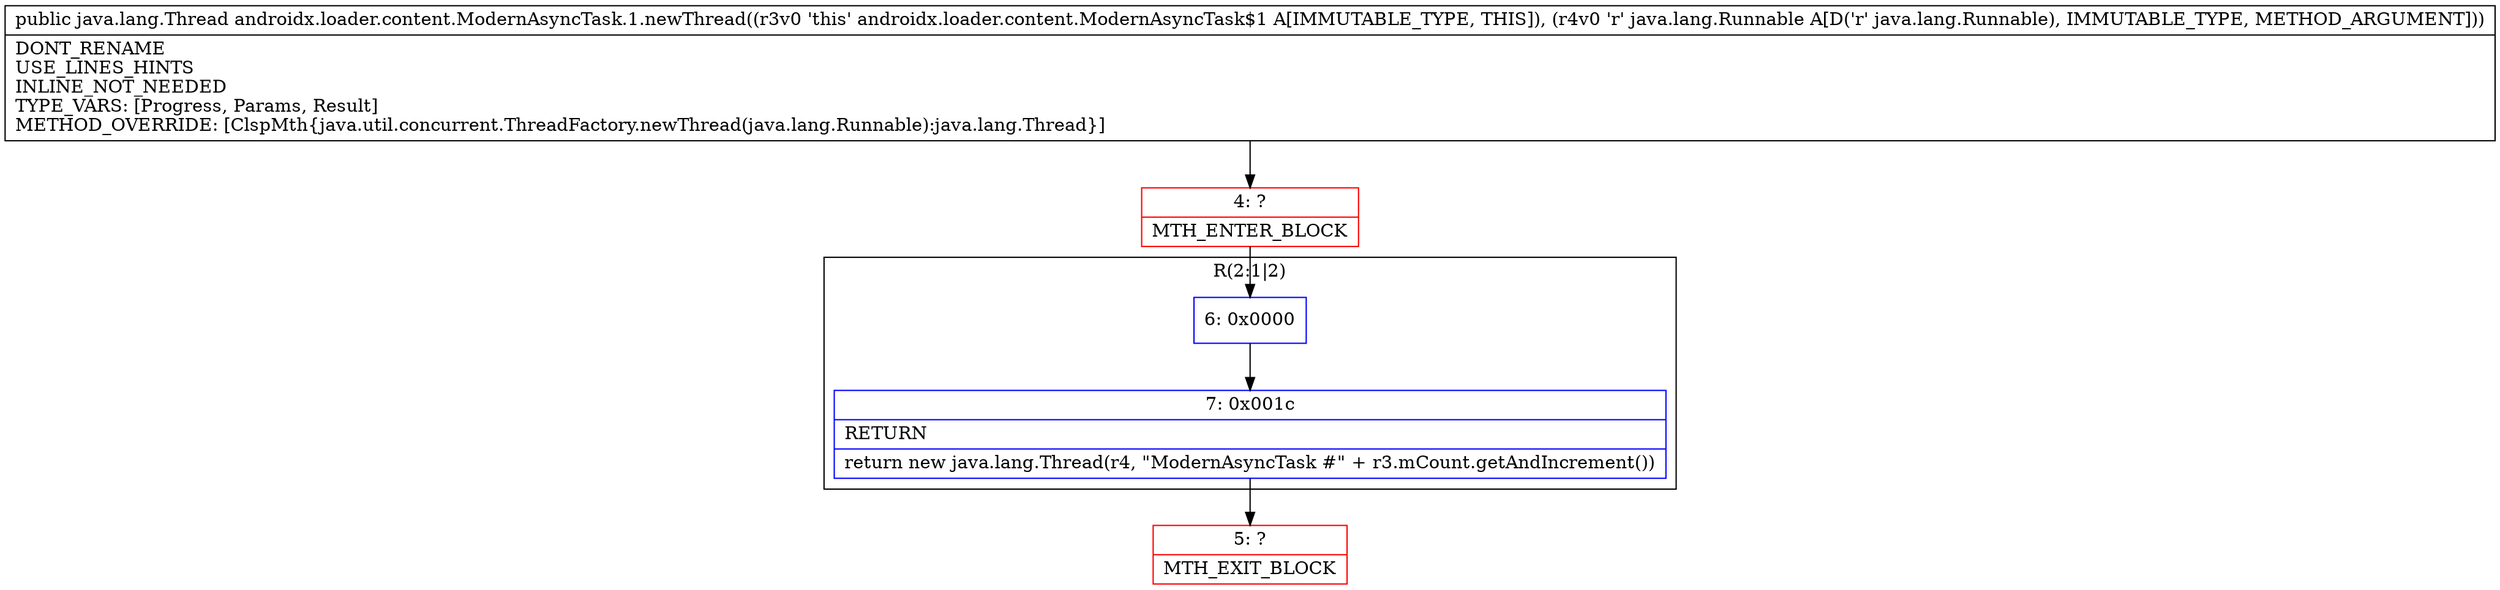 digraph "CFG forandroidx.loader.content.ModernAsyncTask.1.newThread(Ljava\/lang\/Runnable;)Ljava\/lang\/Thread;" {
subgraph cluster_Region_1038135879 {
label = "R(2:1|2)";
node [shape=record,color=blue];
Node_6 [shape=record,label="{6\:\ 0x0000}"];
Node_7 [shape=record,label="{7\:\ 0x001c|RETURN\l|return new java.lang.Thread(r4, \"ModernAsyncTask #\" + r3.mCount.getAndIncrement())\l}"];
}
Node_4 [shape=record,color=red,label="{4\:\ ?|MTH_ENTER_BLOCK\l}"];
Node_5 [shape=record,color=red,label="{5\:\ ?|MTH_EXIT_BLOCK\l}"];
MethodNode[shape=record,label="{public java.lang.Thread androidx.loader.content.ModernAsyncTask.1.newThread((r3v0 'this' androidx.loader.content.ModernAsyncTask$1 A[IMMUTABLE_TYPE, THIS]), (r4v0 'r' java.lang.Runnable A[D('r' java.lang.Runnable), IMMUTABLE_TYPE, METHOD_ARGUMENT]))  | DONT_RENAME\lUSE_LINES_HINTS\lINLINE_NOT_NEEDED\lTYPE_VARS: [Progress, Params, Result]\lMETHOD_OVERRIDE: [ClspMth\{java.util.concurrent.ThreadFactory.newThread(java.lang.Runnable):java.lang.Thread\}]\l}"];
MethodNode -> Node_4;Node_6 -> Node_7;
Node_7 -> Node_5;
Node_4 -> Node_6;
}

